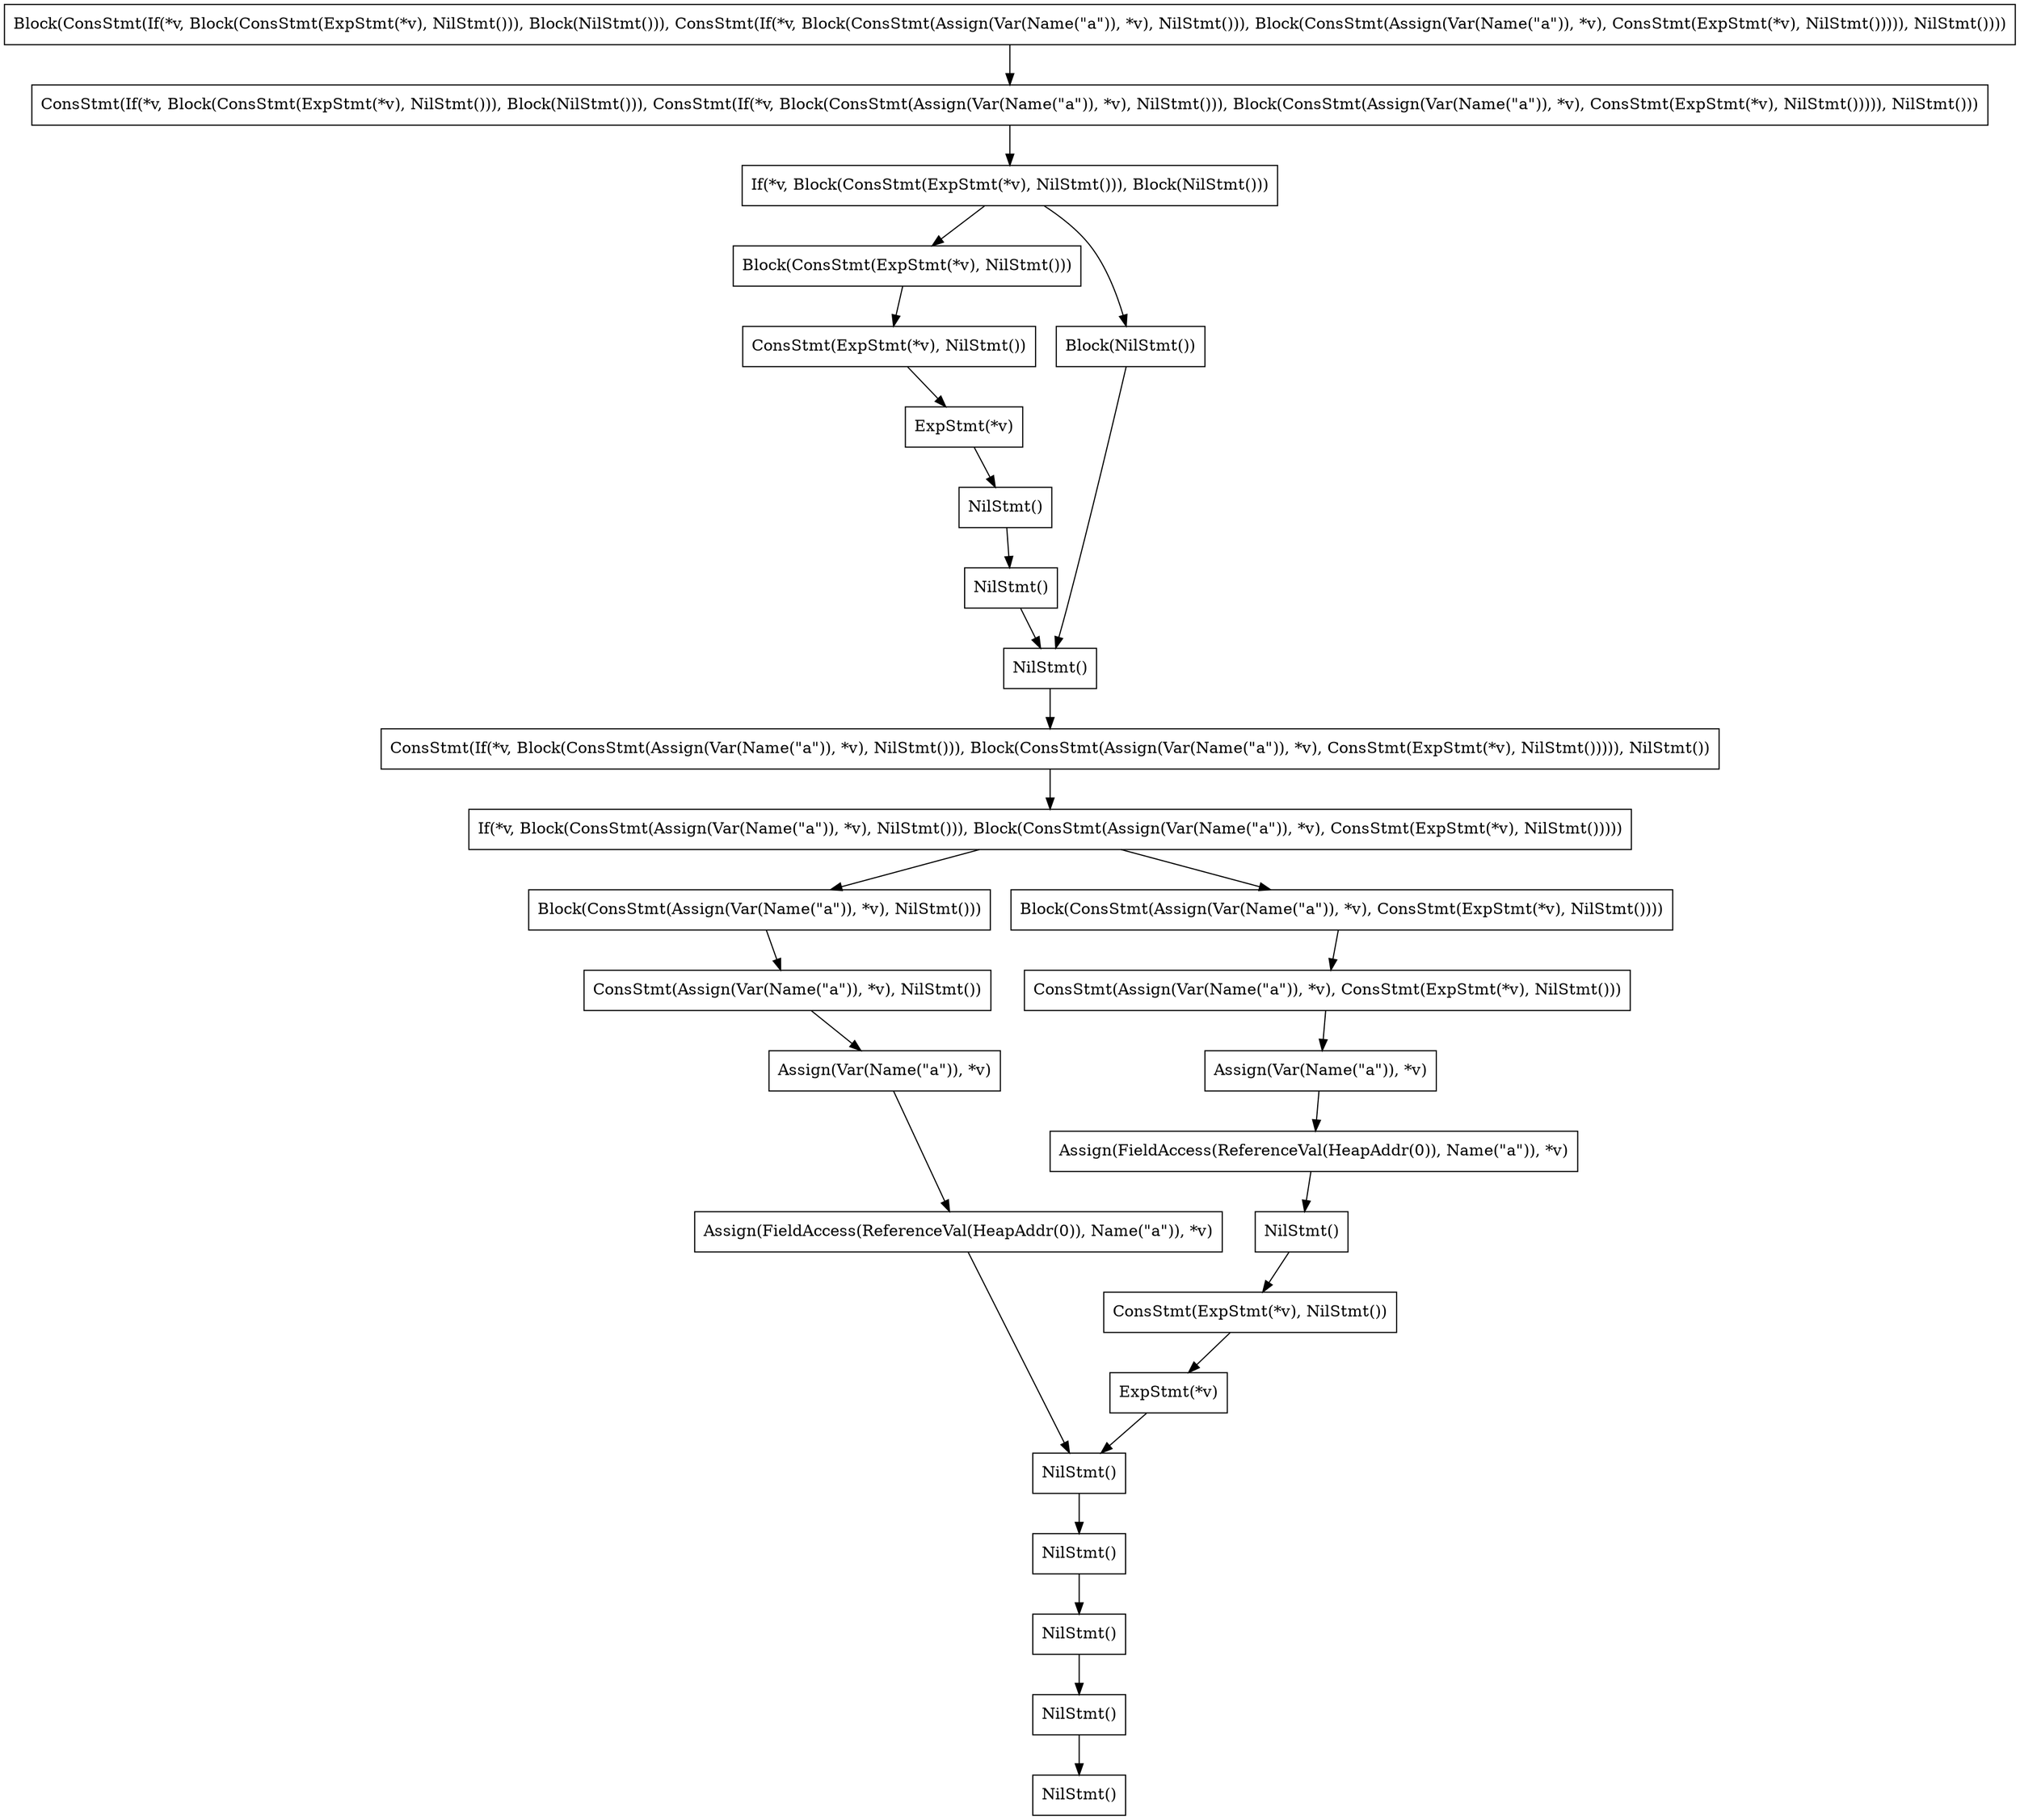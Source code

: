 digraph {
    0 [label="NilStmt()"
      ,shape=box];
    1 [label="NilStmt()",shape=box];
    2 [label="Block(ConsStmt(ExpStmt(*v), NilStmt()))"
      ,shape=box];
    3 [label="Block(NilStmt())"
      ,shape=box];
    4 [label="ConsStmt(If(*v, Block(ConsStmt(ExpStmt(*v), NilStmt())), Block(NilStmt())), ConsStmt(If(*v, Block(ConsStmt(Assign(Var(Name(\"a\")), *v), NilStmt())), Block(ConsStmt(Assign(Var(Name(\"a\")), *v), ConsStmt(ExpStmt(*v), NilStmt())))), NilStmt()))"
      ,shape=box];
    5 [label="Assign(FieldAccess(ReferenceVal(HeapAddr(0)), Name(\"a\")), *v)"
      ,shape=box];
    6 [label="ExpStmt(*v)"
      ,shape=box];
    7 [label="Assign(FieldAccess(ReferenceVal(HeapAddr(0)), Name(\"a\")), *v)"
      ,shape=box];
    8 [label="Block(ConsStmt(Assign(Var(Name(\"a\")), *v), NilStmt()))"
      ,shape=box];
    9 [label="ConsStmt(Assign(Var(Name(\"a\")), *v), ConsStmt(ExpStmt(*v), NilStmt()))"
      ,shape=box];
    10 [label="Assign(Var(Name(\"a\")), *v)"
       ,shape=box];
    11 [label="NilStmt()"
       ,shape=box];
    12 [label="NilStmt()"
       ,shape=box];
    13 [label="If(*v, Block(ConsStmt(Assign(Var(Name(\"a\")), *v), NilStmt())), Block(ConsStmt(Assign(Var(Name(\"a\")), *v), ConsStmt(ExpStmt(*v), NilStmt()))))"
       ,shape=box];
    14 [label="ConsStmt(ExpStmt(*v), NilStmt())"
       ,shape=box];
    15 [label="ConsStmt(Assign(Var(Name(\"a\")), *v), NilStmt())"
       ,shape=box];
    16 [label="NilStmt()"
       ,shape=box];
    17 [label="Assign(Var(Name(\"a\")), *v)"
       ,shape=box];
    18 [label="Block(ConsStmt(Assign(Var(Name(\"a\")), *v), ConsStmt(ExpStmt(*v), NilStmt())))"
       ,shape=box];
    19 [label="ConsStmt(If(*v, Block(ConsStmt(Assign(Var(Name(\"a\")), *v), NilStmt())), Block(ConsStmt(Assign(Var(Name(\"a\")), *v), ConsStmt(ExpStmt(*v), NilStmt())))), NilStmt())"
       ,shape=box];
    20 [label="NilStmt()"
       ,shape=box];
    21 [label="NilStmt()"
       ,shape=box];
    22 [label="If(*v, Block(ConsStmt(ExpStmt(*v), NilStmt())), Block(NilStmt()))"
       ,shape=box];
    23 [label="ExpStmt(*v)"
       ,shape=box];
    24 [label="NilStmt()"
       ,shape=box];
    25 [label="ConsStmt(ExpStmt(*v), NilStmt())"
       ,shape=box];
    26 [label="NilStmt()"
       ,shape=box];
    27 [label="Block(ConsStmt(If(*v, Block(ConsStmt(ExpStmt(*v), NilStmt())), Block(NilStmt())), ConsStmt(If(*v, Block(ConsStmt(Assign(Var(Name(\"a\")), *v), NilStmt())), Block(ConsStmt(Assign(Var(Name(\"a\")), *v), ConsStmt(ExpStmt(*v), NilStmt())))), NilStmt())))"
       ,shape=box];
    1 -> 19 [label="",shape=box];
    2 -> 25 [label="",shape=box];
    3 -> 1 [label="",shape=box];
    4 -> 22 [label="",shape=box];
    5 -> 16 [label="",shape=box];
    6 -> 11 [label="",shape=box];
    7 -> 11 [label="",shape=box];
    8 -> 15 [label="",shape=box];
    9 -> 10 [label="",shape=box];
    10 -> 5 [label="",shape=box];
    11 -> 12 [label="",shape=box];
    12 -> 26 [label="",shape=box];
    13 -> 8 [label="",shape=box];
    13 -> 18 [label="",shape=box];
    14 -> 6 [label="",shape=box];
    15 -> 17 [label="",shape=box];
    16 -> 14 [label="",shape=box];
    17 -> 7 [label="",shape=box];
    18 -> 9 [label="",shape=box];
    19 -> 13 [label="",shape=box];
    20 -> 1 [label="",shape=box];
    21 -> 0 [label="",shape=box];
    22 -> 2 [label="",shape=box];
    22 -> 3 [label="",shape=box];
    23 -> 24 [label="",shape=box];
    24 -> 20 [label="",shape=box];
    25 -> 23 [label="",shape=box];
    26 -> 21 [label="",shape=box];
    27 -> 4 [label="",shape=box];
}
